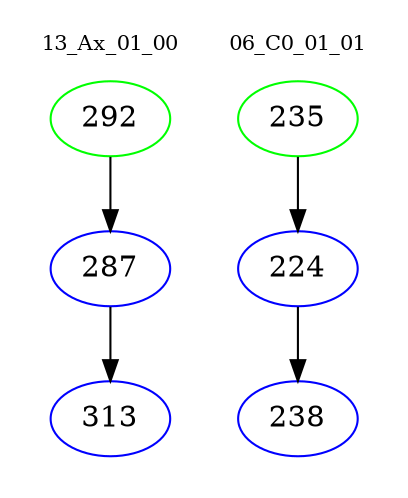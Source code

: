 digraph{
subgraph cluster_0 {
color = white
label = "13_Ax_01_00";
fontsize=10;
T0_292 [label="292", color="green"]
T0_292 -> T0_287 [color="black"]
T0_287 [label="287", color="blue"]
T0_287 -> T0_313 [color="black"]
T0_313 [label="313", color="blue"]
}
subgraph cluster_1 {
color = white
label = "06_C0_01_01";
fontsize=10;
T1_235 [label="235", color="green"]
T1_235 -> T1_224 [color="black"]
T1_224 [label="224", color="blue"]
T1_224 -> T1_238 [color="black"]
T1_238 [label="238", color="blue"]
}
}
